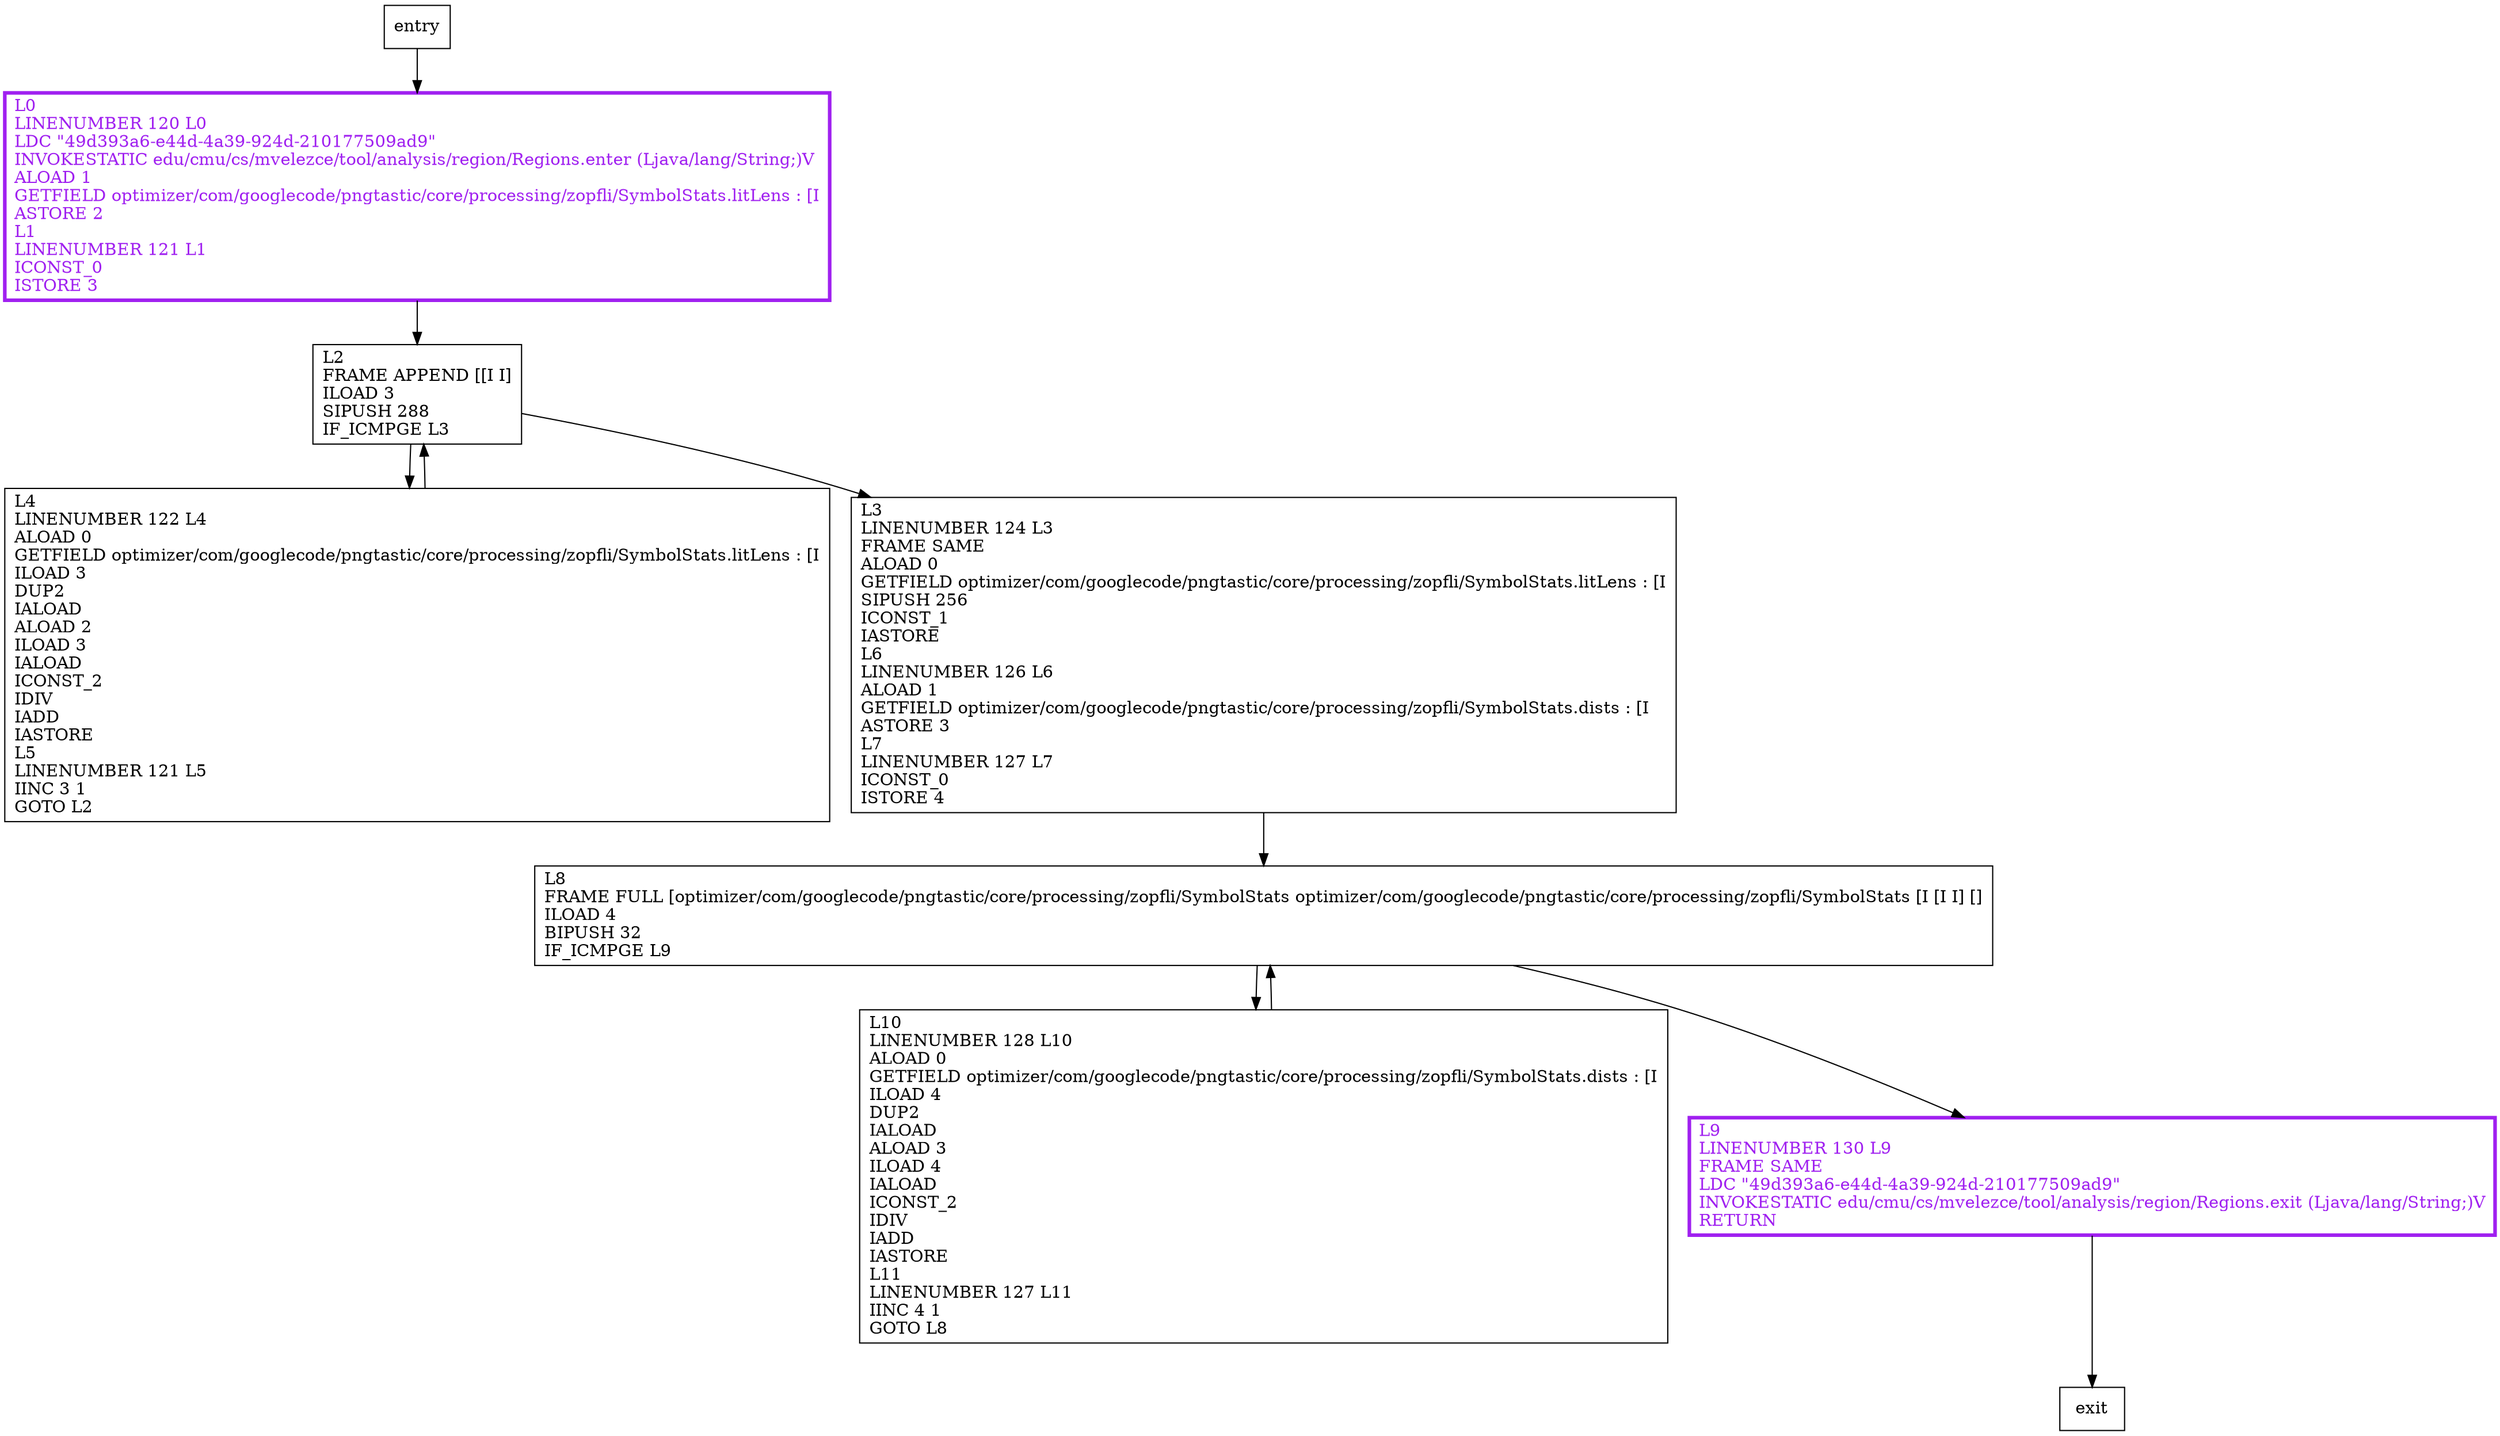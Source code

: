 digraph alloy {
node [shape=record];
594025887 [label="L8\lFRAME FULL [optimizer/com/googlecode/pngtastic/core/processing/zopfli/SymbolStats optimizer/com/googlecode/pngtastic/core/processing/zopfli/SymbolStats [I [I I] []\lILOAD 4\lBIPUSH 32\lIF_ICMPGE L9\l"];
1761766469 [label="L4\lLINENUMBER 122 L4\lALOAD 0\lGETFIELD optimizer/com/googlecode/pngtastic/core/processing/zopfli/SymbolStats.litLens : [I\lILOAD 3\lDUP2\lIALOAD\lALOAD 2\lILOAD 3\lIALOAD\lICONST_2\lIDIV\lIADD\lIASTORE\lL5\lLINENUMBER 121 L5\lIINC 3 1\lGOTO L2\l"];
822685215 [label="L0\lLINENUMBER 120 L0\lLDC \"49d393a6-e44d-4a39-924d-210177509ad9\"\lINVOKESTATIC edu/cmu/cs/mvelezce/tool/analysis/region/Regions.enter (Ljava/lang/String;)V\lALOAD 1\lGETFIELD optimizer/com/googlecode/pngtastic/core/processing/zopfli/SymbolStats.litLens : [I\lASTORE 2\lL1\lLINENUMBER 121 L1\lICONST_0\lISTORE 3\l"];
1509040800 [label="L10\lLINENUMBER 128 L10\lALOAD 0\lGETFIELD optimizer/com/googlecode/pngtastic/core/processing/zopfli/SymbolStats.dists : [I\lILOAD 4\lDUP2\lIALOAD\lALOAD 3\lILOAD 4\lIALOAD\lICONST_2\lIDIV\lIADD\lIASTORE\lL11\lLINENUMBER 127 L11\lIINC 4 1\lGOTO L8\l"];
1421332587 [label="L9\lLINENUMBER 130 L9\lFRAME SAME\lLDC \"49d393a6-e44d-4a39-924d-210177509ad9\"\lINVOKESTATIC edu/cmu/cs/mvelezce/tool/analysis/region/Regions.exit (Ljava/lang/String;)V\lRETURN\l"];
750152244 [label="L2\lFRAME APPEND [[I I]\lILOAD 3\lSIPUSH 288\lIF_ICMPGE L3\l"];
1997490429 [label="L3\lLINENUMBER 124 L3\lFRAME SAME\lALOAD 0\lGETFIELD optimizer/com/googlecode/pngtastic/core/processing/zopfli/SymbolStats.litLens : [I\lSIPUSH 256\lICONST_1\lIASTORE\lL6\lLINENUMBER 126 L6\lALOAD 1\lGETFIELD optimizer/com/googlecode/pngtastic/core/processing/zopfli/SymbolStats.dists : [I\lASTORE 3\lL7\lLINENUMBER 127 L7\lICONST_0\lISTORE 4\l"];
entry;
exit;
594025887 -> 1509040800;
594025887 -> 1421332587;
entry -> 822685215;
1761766469 -> 750152244;
822685215 -> 750152244;
1509040800 -> 594025887;
1421332587 -> exit;
750152244 -> 1761766469;
750152244 -> 1997490429;
1997490429 -> 594025887;
822685215[fontcolor="purple", penwidth=3, color="purple"];
1421332587[fontcolor="purple", penwidth=3, color="purple"];
}

